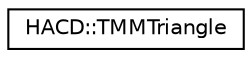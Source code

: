 digraph "Graphical Class Hierarchy"
{
  edge [fontname="Helvetica",fontsize="10",labelfontname="Helvetica",labelfontsize="10"];
  node [fontname="Helvetica",fontsize="10",shape=record];
  rankdir="LR";
  Node1 [label="HACD::TMMTriangle",height=0.2,width=0.4,color="black", fillcolor="white", style="filled",URL="$class_h_a_c_d_1_1_t_m_m_triangle.html",tooltip="Triangle data structure used in a triangular manifold mesh (TMM). "];
}
